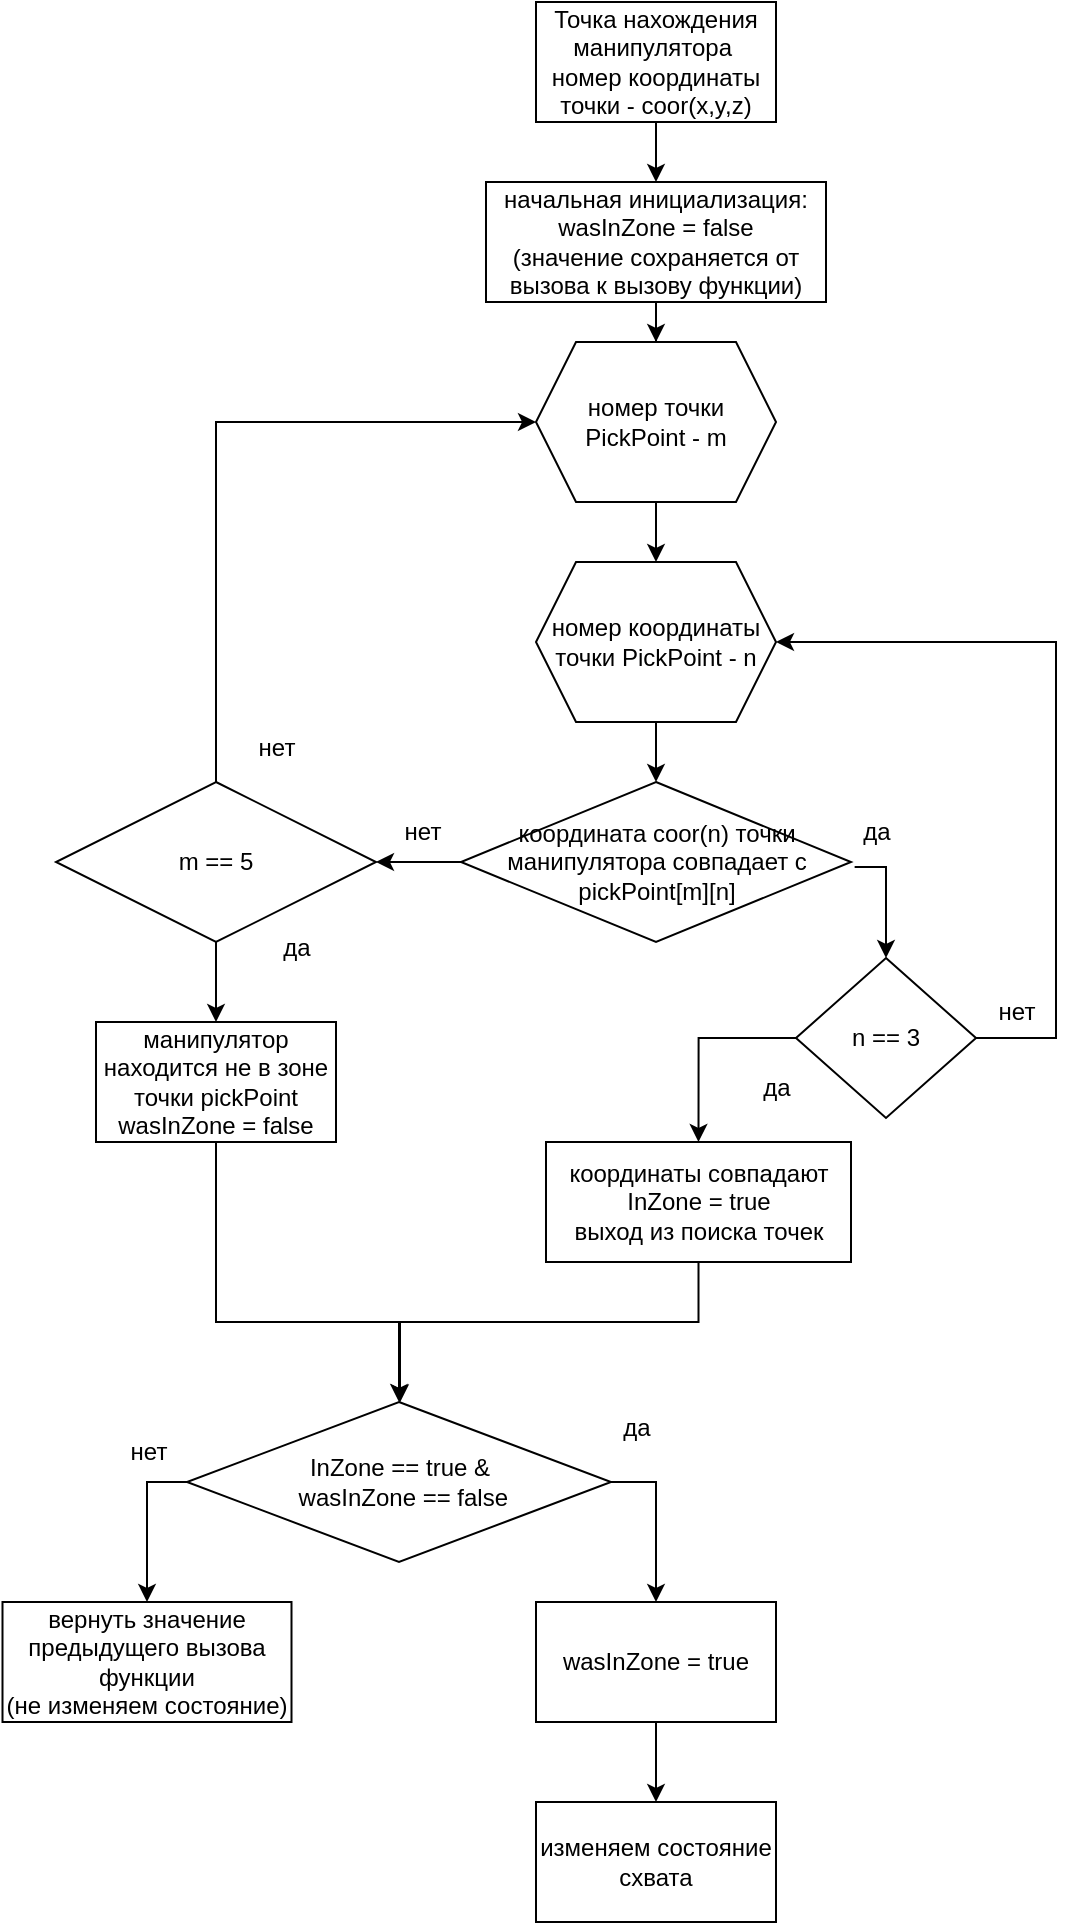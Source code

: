 <mxfile version="27.0.9">
  <diagram name="Страница — 1" id="tgdZ0jDzGLAJKJqQFja4">
    <mxGraphModel dx="1042" dy="634" grid="1" gridSize="10" guides="1" tooltips="1" connect="1" arrows="1" fold="1" page="1" pageScale="1" pageWidth="827" pageHeight="1169" math="0" shadow="0">
      <root>
        <mxCell id="0" />
        <mxCell id="1" parent="0" />
        <mxCell id="bnz2zhWz7Ksf8ZGSEhiq-21" style="edgeStyle=orthogonalEdgeStyle;rounded=0;orthogonalLoop=1;jettySize=auto;html=1;entryX=0;entryY=0.5;entryDx=0;entryDy=0;exitX=0.5;exitY=0;exitDx=0;exitDy=0;" parent="1" source="bnz2zhWz7Ksf8ZGSEhiq-45" target="bnz2zhWz7Ksf8ZGSEhiq-16" edge="1">
          <mxGeometry relative="1" as="geometry">
            <Array as="points">
              <mxPoint x="120" y="300" />
            </Array>
          </mxGeometry>
        </mxCell>
        <mxCell id="bnz2zhWz7Ksf8ZGSEhiq-46" style="edgeStyle=orthogonalEdgeStyle;rounded=0;orthogonalLoop=1;jettySize=auto;html=1;entryX=1;entryY=0.5;entryDx=0;entryDy=0;" parent="1" source="bnz2zhWz7Ksf8ZGSEhiq-7" target="bnz2zhWz7Ksf8ZGSEhiq-45" edge="1">
          <mxGeometry relative="1" as="geometry" />
        </mxCell>
        <mxCell id="bnz2zhWz7Ksf8ZGSEhiq-7" value="координата coor(n) точки манипулятора совпадает с pickPoint[m][n]" style="rhombus;whiteSpace=wrap;html=1;" parent="1" vertex="1">
          <mxGeometry x="242.5" y="480" width="195" height="80" as="geometry" />
        </mxCell>
        <mxCell id="bnz2zhWz7Ksf8ZGSEhiq-11" value="" style="edgeStyle=orthogonalEdgeStyle;rounded=0;orthogonalLoop=1;jettySize=auto;html=1;" parent="1" source="bnz2zhWz7Ksf8ZGSEhiq-9" target="bnz2zhWz7Ksf8ZGSEhiq-7" edge="1">
          <mxGeometry relative="1" as="geometry" />
        </mxCell>
        <mxCell id="bnz2zhWz7Ksf8ZGSEhiq-9" value="номер координаты точки PickPoint - n" style="shape=hexagon;perimeter=hexagonPerimeter2;whiteSpace=wrap;html=1;fixedSize=1;" parent="1" vertex="1">
          <mxGeometry x="280" y="370" width="120" height="80" as="geometry" />
        </mxCell>
        <mxCell id="bnz2zhWz7Ksf8ZGSEhiq-12" value="да" style="text;html=1;align=center;verticalAlign=middle;resizable=0;points=[];autosize=1;strokeColor=none;fillColor=none;" parent="1" vertex="1">
          <mxGeometry x="430" y="490" width="40" height="30" as="geometry" />
        </mxCell>
        <mxCell id="bnz2zhWz7Ksf8ZGSEhiq-13" value="нет" style="text;html=1;align=center;verticalAlign=middle;resizable=0;points=[];autosize=1;strokeColor=none;fillColor=none;" parent="1" vertex="1">
          <mxGeometry x="202.5" y="490" width="40" height="30" as="geometry" />
        </mxCell>
        <mxCell id="bnz2zhWz7Ksf8ZGSEhiq-43" value="" style="edgeStyle=orthogonalEdgeStyle;rounded=0;orthogonalLoop=1;jettySize=auto;html=1;entryX=0.5;entryY=0;entryDx=0;entryDy=0;" parent="1" source="bnz2zhWz7Ksf8ZGSEhiq-16" target="bnz2zhWz7Ksf8ZGSEhiq-9" edge="1">
          <mxGeometry relative="1" as="geometry">
            <mxPoint x="340" y="370" as="targetPoint" />
          </mxGeometry>
        </mxCell>
        <mxCell id="bnz2zhWz7Ksf8ZGSEhiq-16" value="номер точки PickPoint - m" style="shape=hexagon;perimeter=hexagonPerimeter2;whiteSpace=wrap;html=1;fixedSize=1;" parent="1" vertex="1">
          <mxGeometry x="280" y="260" width="120" height="80" as="geometry" />
        </mxCell>
        <mxCell id="jUPYdsqe-flqKbeAofVg-11" value="" style="edgeStyle=orthogonalEdgeStyle;rounded=0;orthogonalLoop=1;jettySize=auto;html=1;" edge="1" parent="1" source="bnz2zhWz7Ksf8ZGSEhiq-24" target="jUPYdsqe-flqKbeAofVg-9">
          <mxGeometry relative="1" as="geometry" />
        </mxCell>
        <mxCell id="bnz2zhWz7Ksf8ZGSEhiq-24" value="Точка нахождения манипулятора&amp;nbsp;&lt;div&gt;номер координаты точки - coor(x,y,z)&lt;/div&gt;" style="rounded=0;whiteSpace=wrap;html=1;" parent="1" vertex="1">
          <mxGeometry x="280" y="90" width="120" height="60" as="geometry" />
        </mxCell>
        <mxCell id="bnz2zhWz7Ksf8ZGSEhiq-27" value="изменяем состояние схвата" style="rounded=0;whiteSpace=wrap;html=1;" parent="1" vertex="1">
          <mxGeometry x="280" y="990" width="120" height="60" as="geometry" />
        </mxCell>
        <mxCell id="bnz2zhWz7Ksf8ZGSEhiq-32" value="" style="edgeStyle=orthogonalEdgeStyle;rounded=0;orthogonalLoop=1;jettySize=auto;html=1;exitX=0.233;exitY=1.083;exitDx=0;exitDy=0;exitPerimeter=0;entryX=0.5;entryY=0;entryDx=0;entryDy=0;" parent="1" source="bnz2zhWz7Ksf8ZGSEhiq-12" target="bnz2zhWz7Ksf8ZGSEhiq-33" edge="1">
          <mxGeometry relative="1" as="geometry">
            <mxPoint x="439" y="522" as="sourcePoint" />
            <mxPoint x="340" y="620" as="targetPoint" />
            <Array as="points">
              <mxPoint x="455" y="523" />
            </Array>
          </mxGeometry>
        </mxCell>
        <mxCell id="bnz2zhWz7Ksf8ZGSEhiq-39" style="edgeStyle=orthogonalEdgeStyle;rounded=0;orthogonalLoop=1;jettySize=auto;html=1;entryX=0.5;entryY=0;entryDx=0;entryDy=0;exitX=0;exitY=0.5;exitDx=0;exitDy=0;" parent="1" source="bnz2zhWz7Ksf8ZGSEhiq-33" target="bnz2zhWz7Ksf8ZGSEhiq-38" edge="1">
          <mxGeometry relative="1" as="geometry" />
        </mxCell>
        <mxCell id="bnz2zhWz7Ksf8ZGSEhiq-33" value="n == 3" style="rhombus;whiteSpace=wrap;html=1;" parent="1" vertex="1">
          <mxGeometry x="410" y="568" width="90" height="80" as="geometry" />
        </mxCell>
        <mxCell id="bnz2zhWz7Ksf8ZGSEhiq-34" style="edgeStyle=orthogonalEdgeStyle;rounded=0;orthogonalLoop=1;jettySize=auto;html=1;entryX=1;entryY=0.5;entryDx=0;entryDy=0;exitX=1;exitY=0.5;exitDx=0;exitDy=0;" parent="1" source="bnz2zhWz7Ksf8ZGSEhiq-33" target="bnz2zhWz7Ksf8ZGSEhiq-9" edge="1">
          <mxGeometry relative="1" as="geometry">
            <mxPoint x="400" y="650" as="sourcePoint" />
            <Array as="points">
              <mxPoint x="540" y="608" />
              <mxPoint x="540" y="410" />
            </Array>
          </mxGeometry>
        </mxCell>
        <mxCell id="bnz2zhWz7Ksf8ZGSEhiq-35" value="нет" style="text;html=1;align=center;verticalAlign=middle;resizable=0;points=[];autosize=1;strokeColor=none;fillColor=none;" parent="1" vertex="1">
          <mxGeometry x="500" y="580" width="40" height="30" as="geometry" />
        </mxCell>
        <mxCell id="bnz2zhWz7Ksf8ZGSEhiq-36" value="да" style="text;html=1;align=center;verticalAlign=middle;resizable=0;points=[];autosize=1;strokeColor=none;fillColor=none;" parent="1" vertex="1">
          <mxGeometry x="380" y="618" width="40" height="30" as="geometry" />
        </mxCell>
        <mxCell id="bnz2zhWz7Ksf8ZGSEhiq-41" value="" style="edgeStyle=orthogonalEdgeStyle;rounded=0;orthogonalLoop=1;jettySize=auto;html=1;" parent="1" source="bnz2zhWz7Ksf8ZGSEhiq-38" target="bnz2zhWz7Ksf8ZGSEhiq-40" edge="1">
          <mxGeometry relative="1" as="geometry">
            <Array as="points">
              <mxPoint x="361" y="750" />
              <mxPoint x="212" y="750" />
            </Array>
          </mxGeometry>
        </mxCell>
        <mxCell id="bnz2zhWz7Ksf8ZGSEhiq-38" value="координаты совпадают&lt;div&gt;InZone = true&lt;/div&gt;&lt;div&gt;выход из поиска точек&lt;/div&gt;" style="rounded=0;whiteSpace=wrap;html=1;" parent="1" vertex="1">
          <mxGeometry x="285" y="660" width="152.5" height="60" as="geometry" />
        </mxCell>
        <mxCell id="jUPYdsqe-flqKbeAofVg-3" value="" style="edgeStyle=orthogonalEdgeStyle;rounded=0;orthogonalLoop=1;jettySize=auto;html=1;exitX=1;exitY=0.5;exitDx=0;exitDy=0;" edge="1" parent="1" source="bnz2zhWz7Ksf8ZGSEhiq-40" target="jUPYdsqe-flqKbeAofVg-2">
          <mxGeometry relative="1" as="geometry" />
        </mxCell>
        <mxCell id="jUPYdsqe-flqKbeAofVg-8" style="edgeStyle=orthogonalEdgeStyle;rounded=0;orthogonalLoop=1;jettySize=auto;html=1;entryX=0.5;entryY=0;entryDx=0;entryDy=0;exitX=0;exitY=0.5;exitDx=0;exitDy=0;" edge="1" parent="1" source="bnz2zhWz7Ksf8ZGSEhiq-40" target="jUPYdsqe-flqKbeAofVg-5">
          <mxGeometry relative="1" as="geometry" />
        </mxCell>
        <mxCell id="bnz2zhWz7Ksf8ZGSEhiq-40" value="InZone == true &amp;amp;&lt;div&gt;&amp;nbsp;wasInZone == false&lt;/div&gt;" style="rhombus;whiteSpace=wrap;html=1;" parent="1" vertex="1">
          <mxGeometry x="105.5" y="790" width="212" height="80" as="geometry" />
        </mxCell>
        <mxCell id="bnz2zhWz7Ksf8ZGSEhiq-50" value="" style="edgeStyle=orthogonalEdgeStyle;rounded=0;orthogonalLoop=1;jettySize=auto;html=1;" parent="1" source="bnz2zhWz7Ksf8ZGSEhiq-45" target="bnz2zhWz7Ksf8ZGSEhiq-49" edge="1">
          <mxGeometry relative="1" as="geometry" />
        </mxCell>
        <mxCell id="bnz2zhWz7Ksf8ZGSEhiq-45" value="m == 5" style="rhombus;whiteSpace=wrap;html=1;" parent="1" vertex="1">
          <mxGeometry x="40" y="480" width="160" height="80" as="geometry" />
        </mxCell>
        <mxCell id="bnz2zhWz7Ksf8ZGSEhiq-47" value="нет" style="text;html=1;align=center;verticalAlign=middle;resizable=0;points=[];autosize=1;strokeColor=none;fillColor=none;" parent="1" vertex="1">
          <mxGeometry x="130" y="448" width="40" height="30" as="geometry" />
        </mxCell>
        <mxCell id="bnz2zhWz7Ksf8ZGSEhiq-48" value="да" style="text;html=1;align=center;verticalAlign=middle;resizable=0;points=[];autosize=1;strokeColor=none;fillColor=none;" parent="1" vertex="1">
          <mxGeometry x="140" y="548" width="40" height="30" as="geometry" />
        </mxCell>
        <mxCell id="jUPYdsqe-flqKbeAofVg-1" style="edgeStyle=orthogonalEdgeStyle;rounded=0;orthogonalLoop=1;jettySize=auto;html=1;entryX=0.5;entryY=0;entryDx=0;entryDy=0;" edge="1" parent="1" source="bnz2zhWz7Ksf8ZGSEhiq-49" target="bnz2zhWz7Ksf8ZGSEhiq-40">
          <mxGeometry relative="1" as="geometry">
            <Array as="points">
              <mxPoint x="120" y="750" />
              <mxPoint x="212" y="750" />
            </Array>
          </mxGeometry>
        </mxCell>
        <mxCell id="bnz2zhWz7Ksf8ZGSEhiq-49" value="манипулятор находится не в зоне точки pickPoint&lt;div&gt;wasInZone = false&lt;/div&gt;" style="rounded=0;whiteSpace=wrap;html=1;" parent="1" vertex="1">
          <mxGeometry x="60" y="600" width="120" height="60" as="geometry" />
        </mxCell>
        <mxCell id="jUPYdsqe-flqKbeAofVg-4" value="" style="edgeStyle=orthogonalEdgeStyle;rounded=0;orthogonalLoop=1;jettySize=auto;html=1;" edge="1" parent="1" source="jUPYdsqe-flqKbeAofVg-2" target="bnz2zhWz7Ksf8ZGSEhiq-27">
          <mxGeometry relative="1" as="geometry" />
        </mxCell>
        <mxCell id="jUPYdsqe-flqKbeAofVg-2" value="wasInZone = true" style="rounded=0;whiteSpace=wrap;html=1;" vertex="1" parent="1">
          <mxGeometry x="280" y="890" width="120" height="60" as="geometry" />
        </mxCell>
        <mxCell id="jUPYdsqe-flqKbeAofVg-5" value="вернуть значение предыдущего вызова функции&lt;div&gt;(не изменяем состояние)&lt;/div&gt;" style="rounded=0;whiteSpace=wrap;html=1;" vertex="1" parent="1">
          <mxGeometry x="13.25" y="890" width="144.5" height="60" as="geometry" />
        </mxCell>
        <mxCell id="jUPYdsqe-flqKbeAofVg-6" value="да" style="text;html=1;align=center;verticalAlign=middle;resizable=0;points=[];autosize=1;strokeColor=none;fillColor=none;" vertex="1" parent="1">
          <mxGeometry x="310" y="788" width="40" height="30" as="geometry" />
        </mxCell>
        <mxCell id="jUPYdsqe-flqKbeAofVg-7" value="нет" style="text;html=1;align=center;verticalAlign=middle;resizable=0;points=[];autosize=1;strokeColor=none;fillColor=none;" vertex="1" parent="1">
          <mxGeometry x="65.5" y="800" width="40" height="30" as="geometry" />
        </mxCell>
        <mxCell id="jUPYdsqe-flqKbeAofVg-10" value="" style="edgeStyle=orthogonalEdgeStyle;rounded=0;orthogonalLoop=1;jettySize=auto;html=1;" edge="1" parent="1" source="jUPYdsqe-flqKbeAofVg-9" target="bnz2zhWz7Ksf8ZGSEhiq-16">
          <mxGeometry relative="1" as="geometry" />
        </mxCell>
        <mxCell id="jUPYdsqe-flqKbeAofVg-9" value="начальная инициализация: wasInZone = false&lt;div&gt;(значение сохраняется от вызова к вызову функции)&lt;/div&gt;" style="rounded=0;whiteSpace=wrap;html=1;" vertex="1" parent="1">
          <mxGeometry x="255" y="180" width="170" height="60" as="geometry" />
        </mxCell>
      </root>
    </mxGraphModel>
  </diagram>
</mxfile>
